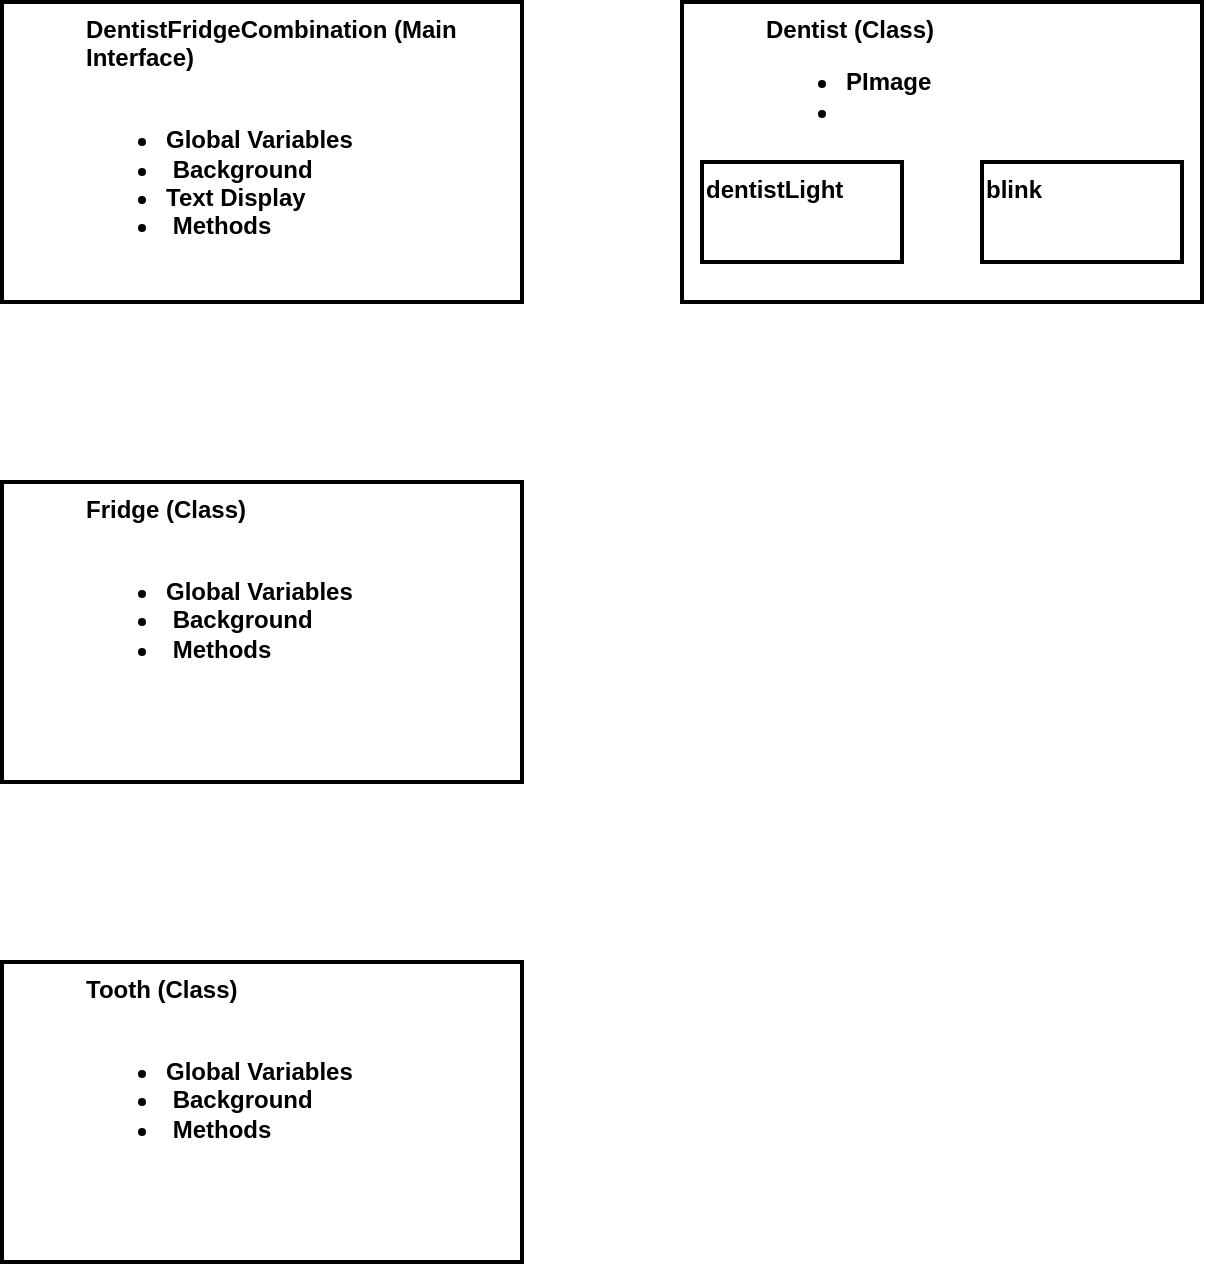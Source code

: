 <mxfile version="24.4.8" type="github">
  <diagram id="C5RBs43oDa-KdzZeNtuy" name="Page-1">
    <mxGraphModel dx="1272" dy="835" grid="1" gridSize="10" guides="1" tooltips="1" connect="1" arrows="1" fold="1" page="1" pageScale="1" pageWidth="827" pageHeight="1169" math="0" shadow="0">
      <root>
        <mxCell id="WIyWlLk6GJQsqaUBKTNV-0" />
        <mxCell id="WIyWlLk6GJQsqaUBKTNV-1" parent="WIyWlLk6GJQsqaUBKTNV-0" />
        <mxCell id="isv8KoxDo1tm24USL7_6-0" value="&lt;blockquote style=&quot;margin: 0 0 0 40px; border: none; padding: 0px;&quot;&gt;DentistFridgeCombination (Main Interface)&lt;/blockquote&gt;&lt;blockquote style=&quot;margin: 0 0 0 40px; border: none; padding: 0px;&quot;&gt;&lt;br&gt;&lt;/blockquote&gt;&lt;blockquote style=&quot;margin: 0 0 0 40px; border: none; padding: 0px;&quot;&gt;&lt;ul&gt;&lt;li&gt;Global Variables&lt;/li&gt;&lt;li&gt;&amp;nbsp;Background&lt;/li&gt;&lt;li&gt;Text Display&lt;/li&gt;&lt;li&gt;&amp;nbsp;Methods&lt;/li&gt;&lt;/ul&gt;&lt;/blockquote&gt;" style="rounded=0;whiteSpace=wrap;html=1;strokeWidth=2;verticalAlign=top;align=left;fontStyle=1" vertex="1" parent="WIyWlLk6GJQsqaUBKTNV-1">
          <mxGeometry x="90" y="100" width="260" height="150" as="geometry" />
        </mxCell>
        <mxCell id="isv8KoxDo1tm24USL7_6-1" value="&lt;blockquote style=&quot;margin: 0 0 0 40px; border: none; padding: 0px;&quot;&gt;Dentist (Class)&lt;/blockquote&gt;&lt;blockquote style=&quot;margin: 0 0 0 40px; border: none; padding: 0px;&quot;&gt;&lt;ul&gt;&lt;li&gt;&lt;span style=&quot;background-color: initial;&quot;&gt;PImage&lt;/span&gt;&lt;/li&gt;&lt;li&gt;&lt;br&gt;&lt;/li&gt;&lt;/ul&gt;&lt;/blockquote&gt;" style="rounded=0;whiteSpace=wrap;html=1;strokeWidth=2;verticalAlign=top;align=left;fontStyle=1" vertex="1" parent="WIyWlLk6GJQsqaUBKTNV-1">
          <mxGeometry x="430" y="100" width="260" height="150" as="geometry" />
        </mxCell>
        <mxCell id="isv8KoxDo1tm24USL7_6-2" value="&lt;blockquote style=&quot;margin: 0 0 0 40px; border: none; padding: 0px;&quot;&gt;Fridge (Class)&lt;/blockquote&gt;&lt;blockquote style=&quot;margin: 0 0 0 40px; border: none; padding: 0px;&quot;&gt;&lt;br&gt;&lt;/blockquote&gt;&lt;blockquote style=&quot;margin: 0 0 0 40px; border: none; padding: 0px;&quot;&gt;&lt;ul&gt;&lt;li&gt;Global Variables&lt;/li&gt;&lt;li&gt;&amp;nbsp;Background&lt;/li&gt;&lt;li&gt;&amp;nbsp;Methods&lt;/li&gt;&lt;/ul&gt;&lt;/blockquote&gt;" style="rounded=0;whiteSpace=wrap;html=1;strokeWidth=2;verticalAlign=top;align=left;fontStyle=1" vertex="1" parent="WIyWlLk6GJQsqaUBKTNV-1">
          <mxGeometry x="90" y="340" width="260" height="150" as="geometry" />
        </mxCell>
        <mxCell id="isv8KoxDo1tm24USL7_6-3" value="&lt;blockquote style=&quot;margin: 0 0 0 40px; border: none; padding: 0px;&quot;&gt;Tooth (Class)&lt;/blockquote&gt;&lt;blockquote style=&quot;margin: 0 0 0 40px; border: none; padding: 0px;&quot;&gt;&lt;br&gt;&lt;/blockquote&gt;&lt;blockquote style=&quot;margin: 0 0 0 40px; border: none; padding: 0px;&quot;&gt;&lt;ul&gt;&lt;li&gt;Global Variables&lt;/li&gt;&lt;li&gt;&amp;nbsp;Background&lt;/li&gt;&lt;li&gt;&amp;nbsp;Methods&lt;/li&gt;&lt;/ul&gt;&lt;/blockquote&gt;" style="rounded=0;whiteSpace=wrap;html=1;strokeWidth=2;verticalAlign=top;align=left;fontStyle=1" vertex="1" parent="WIyWlLk6GJQsqaUBKTNV-1">
          <mxGeometry x="90" y="580" width="260" height="150" as="geometry" />
        </mxCell>
        <mxCell id="isv8KoxDo1tm24USL7_6-4" value="blink" style="rounded=0;whiteSpace=wrap;html=1;strokeWidth=2;fontStyle=1;align=left;verticalAlign=top;" vertex="1" parent="WIyWlLk6GJQsqaUBKTNV-1">
          <mxGeometry x="580" y="180" width="100" height="50" as="geometry" />
        </mxCell>
        <mxCell id="isv8KoxDo1tm24USL7_6-5" value="dentistLight" style="rounded=0;whiteSpace=wrap;html=1;strokeWidth=2;fontStyle=1;align=left;verticalAlign=top;" vertex="1" parent="WIyWlLk6GJQsqaUBKTNV-1">
          <mxGeometry x="440" y="180" width="100" height="50" as="geometry" />
        </mxCell>
      </root>
    </mxGraphModel>
  </diagram>
</mxfile>
